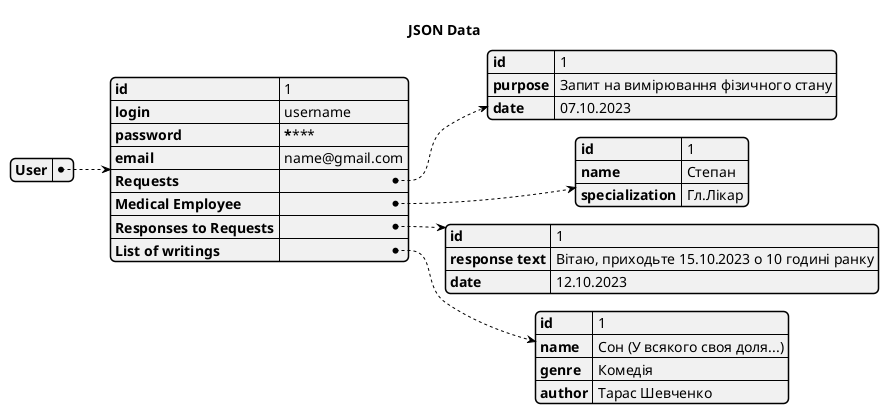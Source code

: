 @startjson

title JSON Data
{
  "User": {
    "id": "1",
    "login": "username",
      "password": "********",
      "email": "name@gmail.com",
  "Requests": {
    "id": "1",
    "purpose": "Запит на вимірювання фізичного стану",
    "date": "07.10.2023"
    },
  "Medical Employee": {
    "id": "1",
    "name": "Степан",
    "specialization": "Гл.Лікар"
    },
  "Responses to Requests": {
    "id": "1",
    "response text": "Вітаю, приходьте 15.10.2023 о 10 годині ранку",
    "date": "12.10.2023"
    },
  "List of writings": {
    "id": "1",
    "name": "Сон (У всякого своя доля...)",
    "genre": "Комедія",
    "author": "Тарас Шевченко"
    }
  }
}
@endjson